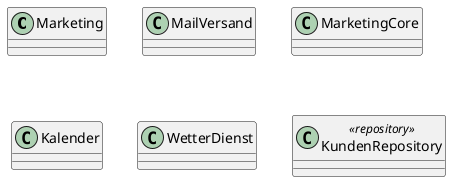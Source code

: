 @startuml

class Marketing
class MailVersand
class MarketingCore
class Kalender

class WetterDienst
class KundenRepository <<repository>>
@enduml